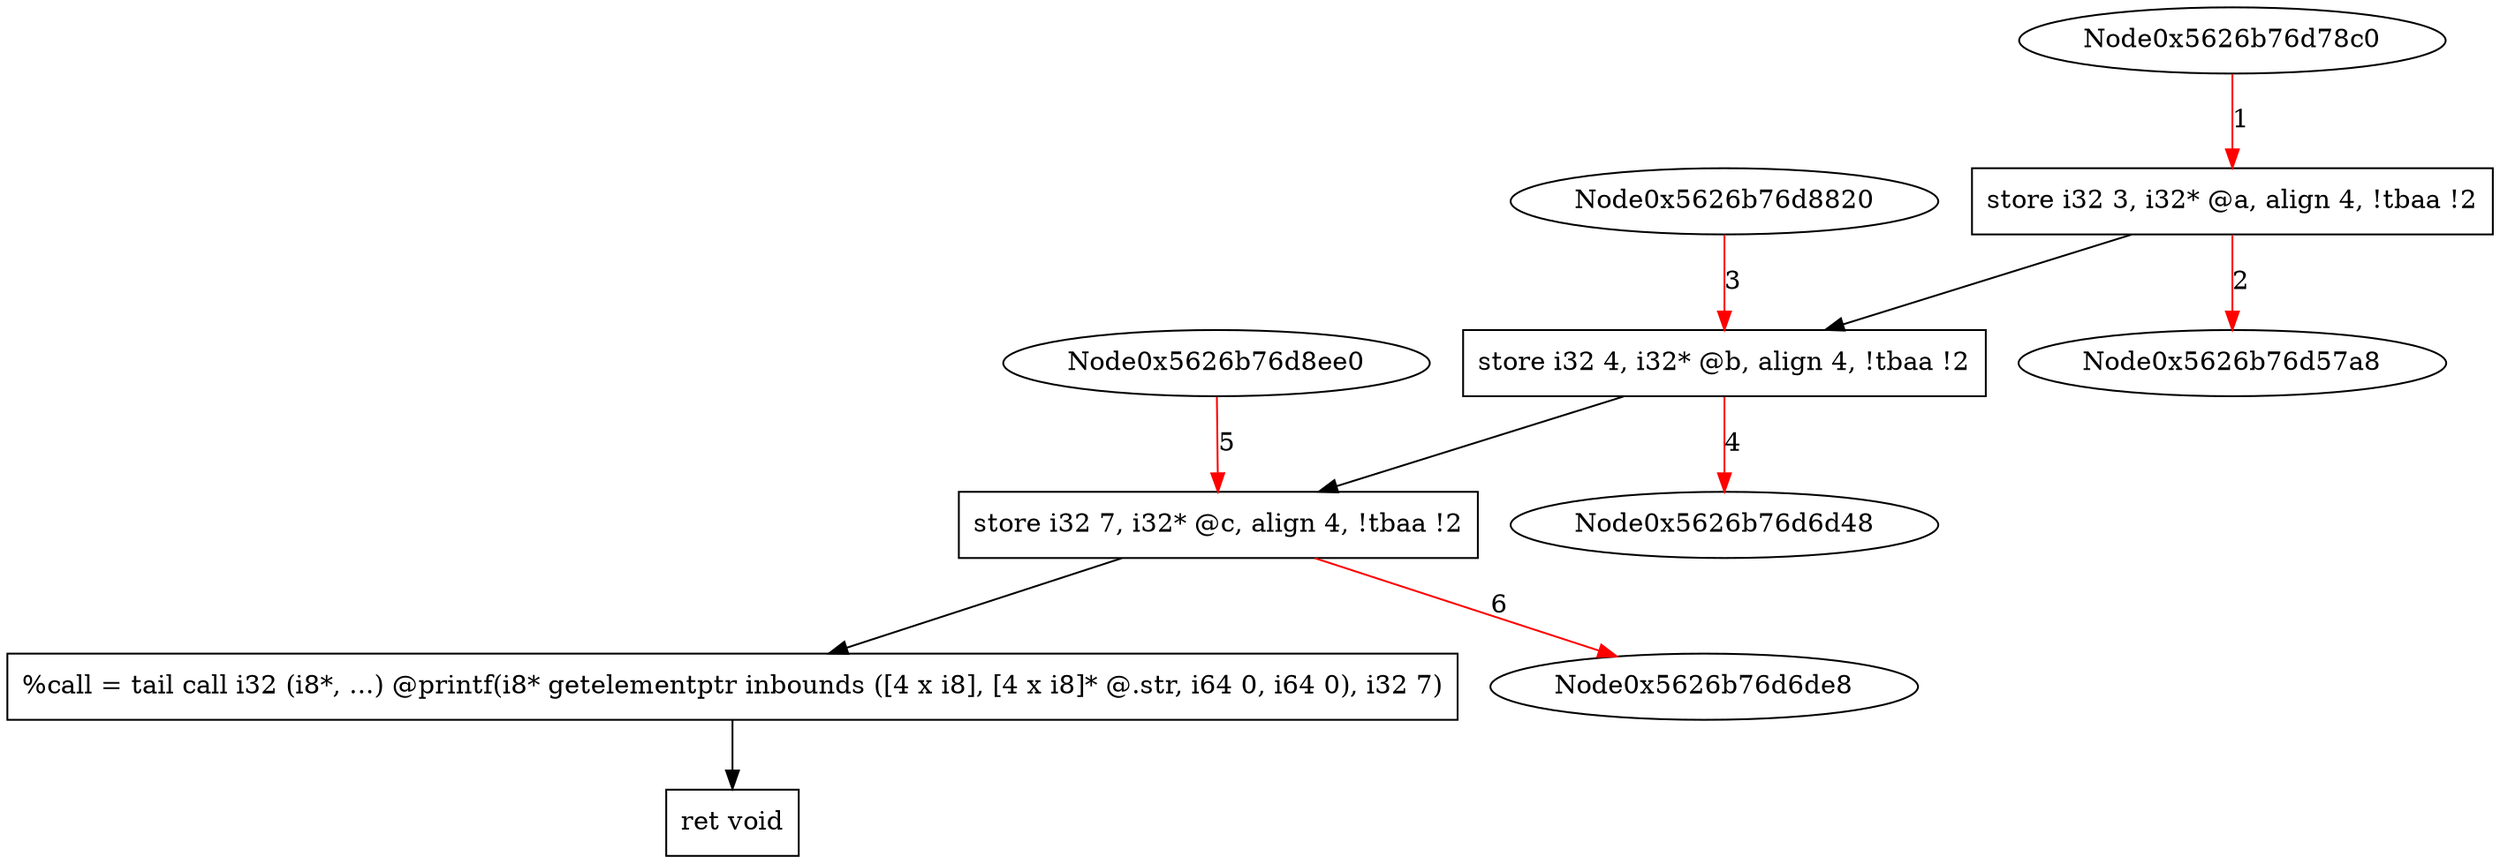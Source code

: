 digraph "CDFG for'func' function" {
	Node0x5626b76d7920[shape=record, label="  store i32 3, i32* @a, align 4, !tbaa !2"]
	Node0x5626b76d8880[shape=record, label="  store i32 4, i32* @b, align 4, !tbaa !2"]
	Node0x5626b76d8f40[shape=record, label="  store i32 7, i32* @c, align 4, !tbaa !2"]
	Node0x5626b76d92e8[shape=record, label="  %call = tail call i32 (i8*, ...) @printf(i8* getelementptr inbounds ([4 x i8], [4 x i8]* @.str, i64 0, i64 0), i32 7)"]
	Node0x5626b76d93b0[shape=record, label="  ret void"]
	Node0x5626b76d7920 -> Node0x5626b76d8880
	Node0x5626b76d8880 -> Node0x5626b76d8f40
	Node0x5626b76d8f40 -> Node0x5626b76d92e8
	Node0x5626b76d92e8 -> Node0x5626b76d93b0
edge [color=red]
	Node0x5626b76d78c0 -> Node0x5626b76d7920[label="1"]
	Node0x5626b76d7920 -> Node0x5626b76d57a8[label="2"]
	Node0x5626b76d8820 -> Node0x5626b76d8880[label="3"]
	Node0x5626b76d8880 -> Node0x5626b76d6d48[label="4"]
	Node0x5626b76d8ee0 -> Node0x5626b76d8f40[label="5"]
	Node0x5626b76d8f40 -> Node0x5626b76d6de8[label="6"]
}
